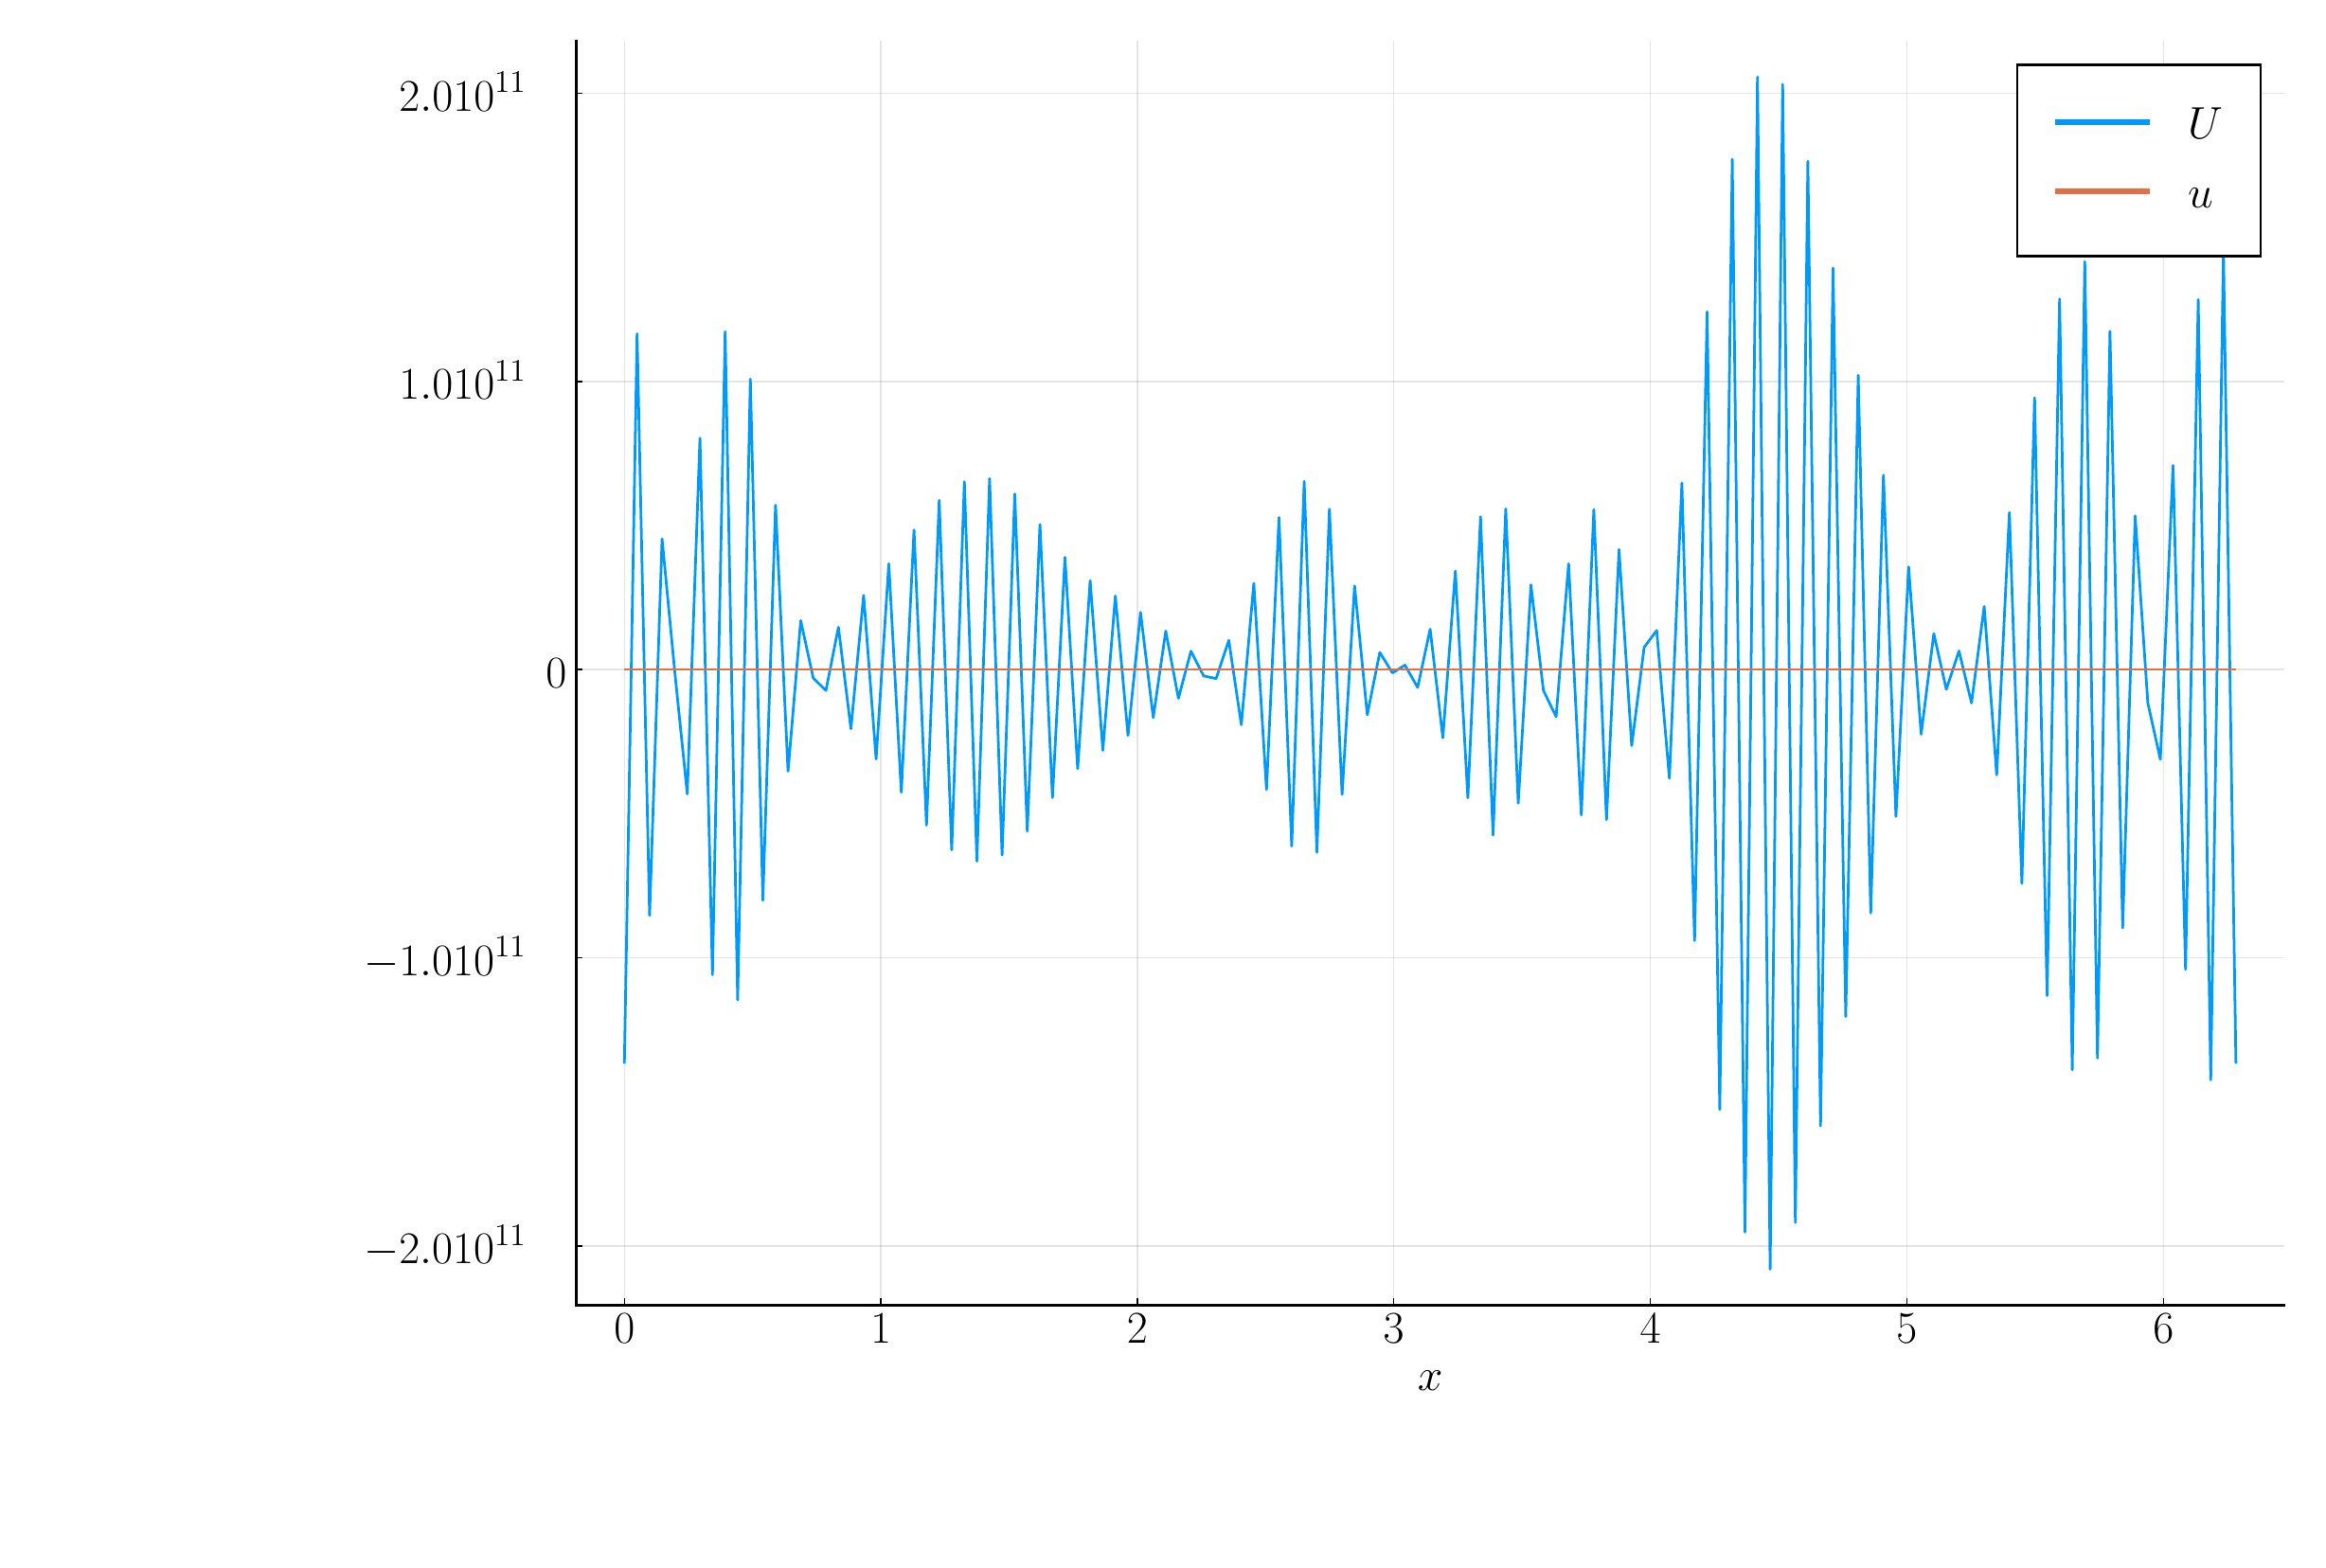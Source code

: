 \begingroup%
\makeatletter%
\begin{pgfpicture}%
\pgfpathrectangle{\pgfpointorigin}{\pgfqpoint{12.0in}{8.0in}}%
\pgfusepath{use as bounding box, clip}%
\begin{pgfscope}%
\pgfsetbuttcap%
\pgfsetmiterjoin%
\definecolor{currentfill}{rgb}{1.0,1.0,1.0}%
\pgfsetfillcolor{currentfill}%
\pgfsetlinewidth{0.0pt}%
\definecolor{currentstroke}{rgb}{1.0,1.0,1.0}%
\pgfsetstrokecolor{currentstroke}%
\pgfsetdash{}{0pt}%
\pgfpathmoveto{\pgfqpoint{0.0in}{0.0in}}%
\pgfpathlineto{\pgfqpoint{12.0in}{0.0in}}%
\pgfpathlineto{\pgfqpoint{12.0in}{8.0in}}%
\pgfpathlineto{\pgfqpoint{0.0in}{8.0in}}%
\pgfpathclose%
\pgfusepath{fill}%
\end{pgfscope}%
\begin{pgfscope}%
\pgfsetbuttcap%
\pgfsetmiterjoin%
\definecolor{currentfill}{rgb}{1.0,1.0,1.0}%
\pgfsetfillcolor{currentfill}%
\pgfsetlinewidth{0.0pt}%
\definecolor{currentstroke}{rgb}{0.0,0.0,0.0}%
\pgfsetstrokecolor{currentstroke}%
\pgfsetstrokeopacity{0.0}%
\pgfsetdash{}{0pt}%
\pgfpathmoveto{\pgfqpoint{2.903in}{1.247in}}%
\pgfpathlineto{\pgfqpoint{11.921in}{1.247in}}%
\pgfpathlineto{\pgfqpoint{11.921in}{7.921in}}%
\pgfpathlineto{\pgfqpoint{2.903in}{7.921in}}%
\pgfpathclose%
\pgfusepath{fill}%
\end{pgfscope}%
\begin{pgfscope}%
\pgfpathrectangle{\pgfqpoint{2.903in}{1.247in}}{\pgfqpoint{9.018in}{6.674in}}%
\pgfusepath{clip}%
\pgfsetrectcap%
\pgfsetroundjoin%
\pgfsetlinewidth{0.502pt}%
\definecolor{currentstroke}{rgb}{0.0,0.0,0.0}%
\pgfsetstrokecolor{currentstroke}%
\pgfsetstrokeopacity{0.1}%
\pgfsetdash{}{0pt}%
\pgfpathmoveto{\pgfqpoint{3.158in}{1.247in}}%
\pgfpathlineto{\pgfqpoint{3.158in}{7.921in}}%
\pgfusepath{stroke}%
\end{pgfscope}%
\begin{pgfscope}%
\pgfsetbuttcap%
\pgfsetroundjoin%
\definecolor{currentfill}{rgb}{0.0,0.0,0.0}%
\pgfsetfillcolor{currentfill}%
\pgfsetlinewidth{0.502pt}%
\definecolor{currentstroke}{rgb}{0.0,0.0,0.0}%
\pgfsetstrokecolor{currentstroke}%
\pgfsetdash{}{0pt}%
\pgfsys@defobject{currentmarker}{\pgfqpoint{0.0in}{0.0in}}{\pgfqpoint{0.0in}{0.035in}}{%
\pgfpathmoveto{\pgfqpoint{0.0in}{0.0in}}%
\pgfpathlineto{\pgfqpoint{0.0in}{0.035in}}%
\pgfusepath{stroke,fill}%
}%
\begin{pgfscope}%
\pgfsys@transformshift{3.158in}{1.247in}%
\pgfsys@useobject{currentmarker}{}%
\end{pgfscope}%
\end{pgfscope}%
\begin{pgfscope}%
\definecolor{textcolor}{rgb}{0.0,0.0,0.0}%
\pgfsetstrokecolor{textcolor}%
\pgfsetfillcolor{textcolor}%
\pgftext[x=3.158in,y=1.198in,,top]{\color{textcolor}\sffamily\fontsize{18.0}{21.6}\selectfont $\displaystyle 0$}%
\end{pgfscope}%
\begin{pgfscope}%
\pgfpathrectangle{\pgfqpoint{2.903in}{1.247in}}{\pgfqpoint{9.018in}{6.674in}}%
\pgfusepath{clip}%
\pgfsetrectcap%
\pgfsetroundjoin%
\pgfsetlinewidth{0.502pt}%
\definecolor{currentstroke}{rgb}{0.0,0.0,0.0}%
\pgfsetstrokecolor{currentstroke}%
\pgfsetstrokeopacity{0.1}%
\pgfsetdash{}{0pt}%
\pgfpathmoveto{\pgfqpoint{4.512in}{1.247in}}%
\pgfpathlineto{\pgfqpoint{4.512in}{7.921in}}%
\pgfusepath{stroke}%
\end{pgfscope}%
\begin{pgfscope}%
\pgfsetbuttcap%
\pgfsetroundjoin%
\definecolor{currentfill}{rgb}{0.0,0.0,0.0}%
\pgfsetfillcolor{currentfill}%
\pgfsetlinewidth{0.502pt}%
\definecolor{currentstroke}{rgb}{0.0,0.0,0.0}%
\pgfsetstrokecolor{currentstroke}%
\pgfsetdash{}{0pt}%
\pgfsys@defobject{currentmarker}{\pgfqpoint{0.0in}{0.0in}}{\pgfqpoint{0.0in}{0.035in}}{%
\pgfpathmoveto{\pgfqpoint{0.0in}{0.0in}}%
\pgfpathlineto{\pgfqpoint{0.0in}{0.035in}}%
\pgfusepath{stroke,fill}%
}%
\begin{pgfscope}%
\pgfsys@transformshift{4.512in}{1.247in}%
\pgfsys@useobject{currentmarker}{}%
\end{pgfscope}%
\end{pgfscope}%
\begin{pgfscope}%
\definecolor{textcolor}{rgb}{0.0,0.0,0.0}%
\pgfsetstrokecolor{textcolor}%
\pgfsetfillcolor{textcolor}%
\pgftext[x=4.512in,y=1.198in,,top]{\color{textcolor}\sffamily\fontsize{18.0}{21.6}\selectfont $\displaystyle 1$}%
\end{pgfscope}%
\begin{pgfscope}%
\pgfpathrectangle{\pgfqpoint{2.903in}{1.247in}}{\pgfqpoint{9.018in}{6.674in}}%
\pgfusepath{clip}%
\pgfsetrectcap%
\pgfsetroundjoin%
\pgfsetlinewidth{0.502pt}%
\definecolor{currentstroke}{rgb}{0.0,0.0,0.0}%
\pgfsetstrokecolor{currentstroke}%
\pgfsetstrokeopacity{0.1}%
\pgfsetdash{}{0pt}%
\pgfpathmoveto{\pgfqpoint{5.866in}{1.247in}}%
\pgfpathlineto{\pgfqpoint{5.866in}{7.921in}}%
\pgfusepath{stroke}%
\end{pgfscope}%
\begin{pgfscope}%
\pgfsetbuttcap%
\pgfsetroundjoin%
\definecolor{currentfill}{rgb}{0.0,0.0,0.0}%
\pgfsetfillcolor{currentfill}%
\pgfsetlinewidth{0.502pt}%
\definecolor{currentstroke}{rgb}{0.0,0.0,0.0}%
\pgfsetstrokecolor{currentstroke}%
\pgfsetdash{}{0pt}%
\pgfsys@defobject{currentmarker}{\pgfqpoint{0.0in}{0.0in}}{\pgfqpoint{0.0in}{0.035in}}{%
\pgfpathmoveto{\pgfqpoint{0.0in}{0.0in}}%
\pgfpathlineto{\pgfqpoint{0.0in}{0.035in}}%
\pgfusepath{stroke,fill}%
}%
\begin{pgfscope}%
\pgfsys@transformshift{5.866in}{1.247in}%
\pgfsys@useobject{currentmarker}{}%
\end{pgfscope}%
\end{pgfscope}%
\begin{pgfscope}%
\definecolor{textcolor}{rgb}{0.0,0.0,0.0}%
\pgfsetstrokecolor{textcolor}%
\pgfsetfillcolor{textcolor}%
\pgftext[x=5.866in,y=1.198in,,top]{\color{textcolor}\sffamily\fontsize{18.0}{21.6}\selectfont $\displaystyle 2$}%
\end{pgfscope}%
\begin{pgfscope}%
\pgfpathrectangle{\pgfqpoint{2.903in}{1.247in}}{\pgfqpoint{9.018in}{6.674in}}%
\pgfusepath{clip}%
\pgfsetrectcap%
\pgfsetroundjoin%
\pgfsetlinewidth{0.502pt}%
\definecolor{currentstroke}{rgb}{0.0,0.0,0.0}%
\pgfsetstrokecolor{currentstroke}%
\pgfsetstrokeopacity{0.1}%
\pgfsetdash{}{0pt}%
\pgfpathmoveto{\pgfqpoint{7.22in}{1.247in}}%
\pgfpathlineto{\pgfqpoint{7.22in}{7.921in}}%
\pgfusepath{stroke}%
\end{pgfscope}%
\begin{pgfscope}%
\pgfsetbuttcap%
\pgfsetroundjoin%
\definecolor{currentfill}{rgb}{0.0,0.0,0.0}%
\pgfsetfillcolor{currentfill}%
\pgfsetlinewidth{0.502pt}%
\definecolor{currentstroke}{rgb}{0.0,0.0,0.0}%
\pgfsetstrokecolor{currentstroke}%
\pgfsetdash{}{0pt}%
\pgfsys@defobject{currentmarker}{\pgfqpoint{0.0in}{0.0in}}{\pgfqpoint{0.0in}{0.035in}}{%
\pgfpathmoveto{\pgfqpoint{0.0in}{0.0in}}%
\pgfpathlineto{\pgfqpoint{0.0in}{0.035in}}%
\pgfusepath{stroke,fill}%
}%
\begin{pgfscope}%
\pgfsys@transformshift{7.22in}{1.247in}%
\pgfsys@useobject{currentmarker}{}%
\end{pgfscope}%
\end{pgfscope}%
\begin{pgfscope}%
\definecolor{textcolor}{rgb}{0.0,0.0,0.0}%
\pgfsetstrokecolor{textcolor}%
\pgfsetfillcolor{textcolor}%
\pgftext[x=7.22in,y=1.198in,,top]{\color{textcolor}\sffamily\fontsize{18.0}{21.6}\selectfont $\displaystyle 3$}%
\end{pgfscope}%
\begin{pgfscope}%
\pgfpathrectangle{\pgfqpoint{2.903in}{1.247in}}{\pgfqpoint{9.018in}{6.674in}}%
\pgfusepath{clip}%
\pgfsetrectcap%
\pgfsetroundjoin%
\pgfsetlinewidth{0.502pt}%
\definecolor{currentstroke}{rgb}{0.0,0.0,0.0}%
\pgfsetstrokecolor{currentstroke}%
\pgfsetstrokeopacity{0.1}%
\pgfsetdash{}{0pt}%
\pgfpathmoveto{\pgfqpoint{8.574in}{1.247in}}%
\pgfpathlineto{\pgfqpoint{8.574in}{7.921in}}%
\pgfusepath{stroke}%
\end{pgfscope}%
\begin{pgfscope}%
\pgfsetbuttcap%
\pgfsetroundjoin%
\definecolor{currentfill}{rgb}{0.0,0.0,0.0}%
\pgfsetfillcolor{currentfill}%
\pgfsetlinewidth{0.502pt}%
\definecolor{currentstroke}{rgb}{0.0,0.0,0.0}%
\pgfsetstrokecolor{currentstroke}%
\pgfsetdash{}{0pt}%
\pgfsys@defobject{currentmarker}{\pgfqpoint{0.0in}{0.0in}}{\pgfqpoint{0.0in}{0.035in}}{%
\pgfpathmoveto{\pgfqpoint{0.0in}{0.0in}}%
\pgfpathlineto{\pgfqpoint{0.0in}{0.035in}}%
\pgfusepath{stroke,fill}%
}%
\begin{pgfscope}%
\pgfsys@transformshift{8.574in}{1.247in}%
\pgfsys@useobject{currentmarker}{}%
\end{pgfscope}%
\end{pgfscope}%
\begin{pgfscope}%
\definecolor{textcolor}{rgb}{0.0,0.0,0.0}%
\pgfsetstrokecolor{textcolor}%
\pgfsetfillcolor{textcolor}%
\pgftext[x=8.574in,y=1.198in,,top]{\color{textcolor}\sffamily\fontsize{18.0}{21.6}\selectfont $\displaystyle 4$}%
\end{pgfscope}%
\begin{pgfscope}%
\pgfpathrectangle{\pgfqpoint{2.903in}{1.247in}}{\pgfqpoint{9.018in}{6.674in}}%
\pgfusepath{clip}%
\pgfsetrectcap%
\pgfsetroundjoin%
\pgfsetlinewidth{0.502pt}%
\definecolor{currentstroke}{rgb}{0.0,0.0,0.0}%
\pgfsetstrokecolor{currentstroke}%
\pgfsetstrokeopacity{0.1}%
\pgfsetdash{}{0pt}%
\pgfpathmoveto{\pgfqpoint{9.928in}{1.247in}}%
\pgfpathlineto{\pgfqpoint{9.928in}{7.921in}}%
\pgfusepath{stroke}%
\end{pgfscope}%
\begin{pgfscope}%
\pgfsetbuttcap%
\pgfsetroundjoin%
\definecolor{currentfill}{rgb}{0.0,0.0,0.0}%
\pgfsetfillcolor{currentfill}%
\pgfsetlinewidth{0.502pt}%
\definecolor{currentstroke}{rgb}{0.0,0.0,0.0}%
\pgfsetstrokecolor{currentstroke}%
\pgfsetdash{}{0pt}%
\pgfsys@defobject{currentmarker}{\pgfqpoint{0.0in}{0.0in}}{\pgfqpoint{0.0in}{0.035in}}{%
\pgfpathmoveto{\pgfqpoint{0.0in}{0.0in}}%
\pgfpathlineto{\pgfqpoint{0.0in}{0.035in}}%
\pgfusepath{stroke,fill}%
}%
\begin{pgfscope}%
\pgfsys@transformshift{9.928in}{1.247in}%
\pgfsys@useobject{currentmarker}{}%
\end{pgfscope}%
\end{pgfscope}%
\begin{pgfscope}%
\definecolor{textcolor}{rgb}{0.0,0.0,0.0}%
\pgfsetstrokecolor{textcolor}%
\pgfsetfillcolor{textcolor}%
\pgftext[x=9.928in,y=1.198in,,top]{\color{textcolor}\sffamily\fontsize{18.0}{21.6}\selectfont $\displaystyle 5$}%
\end{pgfscope}%
\begin{pgfscope}%
\pgfpathrectangle{\pgfqpoint{2.903in}{1.247in}}{\pgfqpoint{9.018in}{6.674in}}%
\pgfusepath{clip}%
\pgfsetrectcap%
\pgfsetroundjoin%
\pgfsetlinewidth{0.502pt}%
\definecolor{currentstroke}{rgb}{0.0,0.0,0.0}%
\pgfsetstrokecolor{currentstroke}%
\pgfsetstrokeopacity{0.1}%
\pgfsetdash{}{0pt}%
\pgfpathmoveto{\pgfqpoint{11.283in}{1.247in}}%
\pgfpathlineto{\pgfqpoint{11.283in}{7.921in}}%
\pgfusepath{stroke}%
\end{pgfscope}%
\begin{pgfscope}%
\pgfsetbuttcap%
\pgfsetroundjoin%
\definecolor{currentfill}{rgb}{0.0,0.0,0.0}%
\pgfsetfillcolor{currentfill}%
\pgfsetlinewidth{0.502pt}%
\definecolor{currentstroke}{rgb}{0.0,0.0,0.0}%
\pgfsetstrokecolor{currentstroke}%
\pgfsetdash{}{0pt}%
\pgfsys@defobject{currentmarker}{\pgfqpoint{0.0in}{0.0in}}{\pgfqpoint{0.0in}{0.035in}}{%
\pgfpathmoveto{\pgfqpoint{0.0in}{0.0in}}%
\pgfpathlineto{\pgfqpoint{0.0in}{0.035in}}%
\pgfusepath{stroke,fill}%
}%
\begin{pgfscope}%
\pgfsys@transformshift{11.283in}{1.247in}%
\pgfsys@useobject{currentmarker}{}%
\end{pgfscope}%
\end{pgfscope}%
\begin{pgfscope}%
\definecolor{textcolor}{rgb}{0.0,0.0,0.0}%
\pgfsetstrokecolor{textcolor}%
\pgfsetfillcolor{textcolor}%
\pgftext[x=11.283in,y=1.198in,,top]{\color{textcolor}\sffamily\fontsize{18.0}{21.6}\selectfont $\displaystyle 6$}%
\end{pgfscope}%
\begin{pgfscope}%
\definecolor{textcolor}{rgb}{0.0,0.0,0.0}%
\pgfsetstrokecolor{textcolor}%
\pgfsetfillcolor{textcolor}%
\pgftext[x=7.412in,y=0.901in,,top]{\color{textcolor}\sffamily\fontsize{18.0}{21.6}\selectfont $\displaystyle x$}%
\end{pgfscope}%
\begin{pgfscope}%
\pgfpathrectangle{\pgfqpoint{2.903in}{1.247in}}{\pgfqpoint{9.018in}{6.674in}}%
\pgfusepath{clip}%
\pgfsetrectcap%
\pgfsetroundjoin%
\pgfsetlinewidth{0.502pt}%
\definecolor{currentstroke}{rgb}{0.0,0.0,0.0}%
\pgfsetstrokecolor{currentstroke}%
\pgfsetstrokeopacity{0.1}%
\pgfsetdash{}{0pt}%
\pgfpathmoveto{\pgfqpoint{2.903in}{1.559in}}%
\pgfpathlineto{\pgfqpoint{11.921in}{1.559in}}%
\pgfusepath{stroke}%
\end{pgfscope}%
\begin{pgfscope}%
\pgfsetbuttcap%
\pgfsetroundjoin%
\definecolor{currentfill}{rgb}{0.0,0.0,0.0}%
\pgfsetfillcolor{currentfill}%
\pgfsetlinewidth{0.502pt}%
\definecolor{currentstroke}{rgb}{0.0,0.0,0.0}%
\pgfsetstrokecolor{currentstroke}%
\pgfsetdash{}{0pt}%
\pgfsys@defobject{currentmarker}{\pgfqpoint{0.0in}{0.0in}}{\pgfqpoint{0.035in}{0.0in}}{%
\pgfpathmoveto{\pgfqpoint{0.0in}{0.0in}}%
\pgfpathlineto{\pgfqpoint{0.035in}{0.0in}}%
\pgfusepath{stroke,fill}%
}%
\begin{pgfscope}%
\pgfsys@transformshift{2.903in}{1.559in}%
\pgfsys@useobject{currentmarker}{}%
\end{pgfscope}%
\end{pgfscope}%
\begin{pgfscope}%
\definecolor{textcolor}{rgb}{0.0,0.0,0.0}%
\pgfsetstrokecolor{textcolor}%
\pgfsetfillcolor{textcolor}%
\pgftext[x=1.782in, y=1.464in, left, base]{\color{textcolor}\sffamily\fontsize{18.0}{21.6}\selectfont $\displaystyle -2.0×10^{11}$}%
\end{pgfscope}%
\begin{pgfscope}%
\pgfpathrectangle{\pgfqpoint{2.903in}{1.247in}}{\pgfqpoint{9.018in}{6.674in}}%
\pgfusepath{clip}%
\pgfsetrectcap%
\pgfsetroundjoin%
\pgfsetlinewidth{0.502pt}%
\definecolor{currentstroke}{rgb}{0.0,0.0,0.0}%
\pgfsetstrokecolor{currentstroke}%
\pgfsetstrokeopacity{0.1}%
\pgfsetdash{}{0pt}%
\pgfpathmoveto{\pgfqpoint{2.903in}{3.081in}}%
\pgfpathlineto{\pgfqpoint{11.921in}{3.081in}}%
\pgfusepath{stroke}%
\end{pgfscope}%
\begin{pgfscope}%
\pgfsetbuttcap%
\pgfsetroundjoin%
\definecolor{currentfill}{rgb}{0.0,0.0,0.0}%
\pgfsetfillcolor{currentfill}%
\pgfsetlinewidth{0.502pt}%
\definecolor{currentstroke}{rgb}{0.0,0.0,0.0}%
\pgfsetstrokecolor{currentstroke}%
\pgfsetdash{}{0pt}%
\pgfsys@defobject{currentmarker}{\pgfqpoint{0.0in}{0.0in}}{\pgfqpoint{0.035in}{0.0in}}{%
\pgfpathmoveto{\pgfqpoint{0.0in}{0.0in}}%
\pgfpathlineto{\pgfqpoint{0.035in}{0.0in}}%
\pgfusepath{stroke,fill}%
}%
\begin{pgfscope}%
\pgfsys@transformshift{2.903in}{3.081in}%
\pgfsys@useobject{currentmarker}{}%
\end{pgfscope}%
\end{pgfscope}%
\begin{pgfscope}%
\definecolor{textcolor}{rgb}{0.0,0.0,0.0}%
\pgfsetstrokecolor{textcolor}%
\pgfsetfillcolor{textcolor}%
\pgftext[x=1.782in, y=2.986in, left, base]{\color{textcolor}\sffamily\fontsize{18.0}{21.6}\selectfont $\displaystyle -1.0×10^{11}$}%
\end{pgfscope}%
\begin{pgfscope}%
\pgfpathrectangle{\pgfqpoint{2.903in}{1.247in}}{\pgfqpoint{9.018in}{6.674in}}%
\pgfusepath{clip}%
\pgfsetrectcap%
\pgfsetroundjoin%
\pgfsetlinewidth{0.502pt}%
\definecolor{currentstroke}{rgb}{0.0,0.0,0.0}%
\pgfsetstrokecolor{currentstroke}%
\pgfsetstrokeopacity{0.1}%
\pgfsetdash{}{0pt}%
\pgfpathmoveto{\pgfqpoint{2.903in}{4.603in}}%
\pgfpathlineto{\pgfqpoint{11.921in}{4.603in}}%
\pgfusepath{stroke}%
\end{pgfscope}%
\begin{pgfscope}%
\pgfsetbuttcap%
\pgfsetroundjoin%
\definecolor{currentfill}{rgb}{0.0,0.0,0.0}%
\pgfsetfillcolor{currentfill}%
\pgfsetlinewidth{0.502pt}%
\definecolor{currentstroke}{rgb}{0.0,0.0,0.0}%
\pgfsetstrokecolor{currentstroke}%
\pgfsetdash{}{0pt}%
\pgfsys@defobject{currentmarker}{\pgfqpoint{0.0in}{0.0in}}{\pgfqpoint{0.035in}{0.0in}}{%
\pgfpathmoveto{\pgfqpoint{0.0in}{0.0in}}%
\pgfpathlineto{\pgfqpoint{0.035in}{0.0in}}%
\pgfusepath{stroke,fill}%
}%
\begin{pgfscope}%
\pgfsys@transformshift{2.903in}{4.603in}%
\pgfsys@useobject{currentmarker}{}%
\end{pgfscope}%
\end{pgfscope}%
\begin{pgfscope}%
\definecolor{textcolor}{rgb}{0.0,0.0,0.0}%
\pgfsetstrokecolor{textcolor}%
\pgfsetfillcolor{textcolor}%
\pgftext[x=2.744in, y=4.508in, left, base]{\color{textcolor}\sffamily\fontsize{18.0}{21.6}\selectfont $\displaystyle 0$}%
\end{pgfscope}%
\begin{pgfscope}%
\pgfpathrectangle{\pgfqpoint{2.903in}{1.247in}}{\pgfqpoint{9.018in}{6.674in}}%
\pgfusepath{clip}%
\pgfsetrectcap%
\pgfsetroundjoin%
\pgfsetlinewidth{0.502pt}%
\definecolor{currentstroke}{rgb}{0.0,0.0,0.0}%
\pgfsetstrokecolor{currentstroke}%
\pgfsetstrokeopacity{0.1}%
\pgfsetdash{}{0pt}%
\pgfpathmoveto{\pgfqpoint{2.903in}{6.124in}}%
\pgfpathlineto{\pgfqpoint{11.921in}{6.124in}}%
\pgfusepath{stroke}%
\end{pgfscope}%
\begin{pgfscope}%
\pgfsetbuttcap%
\pgfsetroundjoin%
\definecolor{currentfill}{rgb}{0.0,0.0,0.0}%
\pgfsetfillcolor{currentfill}%
\pgfsetlinewidth{0.502pt}%
\definecolor{currentstroke}{rgb}{0.0,0.0,0.0}%
\pgfsetstrokecolor{currentstroke}%
\pgfsetdash{}{0pt}%
\pgfsys@defobject{currentmarker}{\pgfqpoint{0.0in}{0.0in}}{\pgfqpoint{0.035in}{0.0in}}{%
\pgfpathmoveto{\pgfqpoint{0.0in}{0.0in}}%
\pgfpathlineto{\pgfqpoint{0.035in}{0.0in}}%
\pgfusepath{stroke,fill}%
}%
\begin{pgfscope}%
\pgfsys@transformshift{2.903in}{6.124in}%
\pgfsys@useobject{currentmarker}{}%
\end{pgfscope}%
\end{pgfscope}%
\begin{pgfscope}%
\definecolor{textcolor}{rgb}{0.0,0.0,0.0}%
\pgfsetstrokecolor{textcolor}%
\pgfsetfillcolor{textcolor}%
\pgftext[x=1.969in, y=6.029in, left, base]{\color{textcolor}\sffamily\fontsize{18.0}{21.6}\selectfont $\displaystyle 1.0×10^{11}$}%
\end{pgfscope}%
\begin{pgfscope}%
\pgfpathrectangle{\pgfqpoint{2.903in}{1.247in}}{\pgfqpoint{9.018in}{6.674in}}%
\pgfusepath{clip}%
\pgfsetrectcap%
\pgfsetroundjoin%
\pgfsetlinewidth{0.502pt}%
\definecolor{currentstroke}{rgb}{0.0,0.0,0.0}%
\pgfsetstrokecolor{currentstroke}%
\pgfsetstrokeopacity{0.1}%
\pgfsetdash{}{0pt}%
\pgfpathmoveto{\pgfqpoint{2.903in}{7.646in}}%
\pgfpathlineto{\pgfqpoint{11.921in}{7.646in}}%
\pgfusepath{stroke}%
\end{pgfscope}%
\begin{pgfscope}%
\pgfsetbuttcap%
\pgfsetroundjoin%
\definecolor{currentfill}{rgb}{0.0,0.0,0.0}%
\pgfsetfillcolor{currentfill}%
\pgfsetlinewidth{0.502pt}%
\definecolor{currentstroke}{rgb}{0.0,0.0,0.0}%
\pgfsetstrokecolor{currentstroke}%
\pgfsetdash{}{0pt}%
\pgfsys@defobject{currentmarker}{\pgfqpoint{0.0in}{0.0in}}{\pgfqpoint{0.035in}{0.0in}}{%
\pgfpathmoveto{\pgfqpoint{0.0in}{0.0in}}%
\pgfpathlineto{\pgfqpoint{0.035in}{0.0in}}%
\pgfusepath{stroke,fill}%
}%
\begin{pgfscope}%
\pgfsys@transformshift{2.903in}{7.646in}%
\pgfsys@useobject{currentmarker}{}%
\end{pgfscope}%
\end{pgfscope}%
\begin{pgfscope}%
\definecolor{textcolor}{rgb}{0.0,0.0,0.0}%
\pgfsetstrokecolor{textcolor}%
\pgfsetfillcolor{textcolor}%
\pgftext[x=1.969in, y=7.551in, left, base]{\color{textcolor}\sffamily\fontsize{18.0}{21.6}\selectfont $\displaystyle 2.0×10^{11}$}%
\end{pgfscope}%
\begin{pgfscope}%
\pgfpathrectangle{\pgfqpoint{2.903in}{1.247in}}{\pgfqpoint{9.018in}{6.674in}}%
\pgfusepath{clip}%
\pgfsetbuttcap%
\pgfsetroundjoin%
\pgfsetlinewidth{1.004pt}%
\definecolor{currentstroke}{rgb}{0.0,0.606,0.979}%
\pgfsetstrokecolor{currentstroke}%
\pgfsetdash{}{0pt}%
\pgfpathmoveto{\pgfqpoint{3.158in}{2.522in}}%
\pgfpathlineto{\pgfqpoint{3.225in}{6.376in}}%
\pgfpathlineto{\pgfqpoint{3.291in}{3.304in}}%
\pgfpathlineto{\pgfqpoint{3.357in}{5.293in}}%
\pgfpathlineto{\pgfqpoint{3.424in}{4.592in}}%
\pgfpathlineto{\pgfqpoint{3.49in}{3.946in}}%
\pgfpathlineto{\pgfqpoint{3.557in}{5.825in}}%
\pgfpathlineto{\pgfqpoint{3.623in}{2.991in}}%
\pgfpathlineto{\pgfqpoint{3.69in}{6.387in}}%
\pgfpathlineto{\pgfqpoint{3.756in}{2.858in}}%
\pgfpathlineto{\pgfqpoint{3.823in}{6.137in}}%
\pgfpathlineto{\pgfqpoint{3.889in}{3.383in}}%
\pgfpathlineto{\pgfqpoint{3.956in}{5.471in}}%
\pgfpathlineto{\pgfqpoint{4.022in}{4.066in}}%
\pgfpathlineto{\pgfqpoint{4.089in}{4.861in}}%
\pgfpathlineto{\pgfqpoint{4.155in}{4.558in}}%
\pgfpathlineto{\pgfqpoint{4.222in}{4.492in}}%
\pgfpathlineto{\pgfqpoint{4.288in}{4.826in}}%
\pgfpathlineto{\pgfqpoint{4.354in}{4.29in}}%
\pgfpathlineto{\pgfqpoint{4.421in}{4.995in}}%
\pgfpathlineto{\pgfqpoint{4.487in}{4.13in}}%
\pgfpathlineto{\pgfqpoint{4.554in}{5.161in}}%
\pgfpathlineto{\pgfqpoint{4.62in}{3.954in}}%
\pgfpathlineto{\pgfqpoint{4.687in}{5.34in}}%
\pgfpathlineto{\pgfqpoint{4.753in}{3.781in}}%
\pgfpathlineto{\pgfqpoint{4.82in}{5.497in}}%
\pgfpathlineto{\pgfqpoint{4.886in}{3.65in}}%
\pgfpathlineto{\pgfqpoint{4.953in}{5.595in}}%
\pgfpathlineto{\pgfqpoint{5.019in}{3.591in}}%
\pgfpathlineto{\pgfqpoint{5.086in}{5.611in}}%
\pgfpathlineto{\pgfqpoint{5.152in}{3.623in}}%
\pgfpathlineto{\pgfqpoint{5.219in}{5.53in}}%
\pgfpathlineto{\pgfqpoint{5.285in}{3.749in}}%
\pgfpathlineto{\pgfqpoint{5.352in}{5.369in}}%
\pgfpathlineto{\pgfqpoint{5.418in}{3.926in}}%
\pgfpathlineto{\pgfqpoint{5.484in}{5.196in}}%
\pgfpathlineto{\pgfqpoint{5.551in}{4.079in}}%
\pgfpathlineto{\pgfqpoint{5.617in}{5.072in}}%
\pgfpathlineto{\pgfqpoint{5.684in}{4.176in}}%
\pgfpathlineto{\pgfqpoint{5.75in}{4.991in}}%
\pgfpathlineto{\pgfqpoint{5.817in}{4.255in}}%
\pgfpathlineto{\pgfqpoint{5.883in}{4.905in}}%
\pgfpathlineto{\pgfqpoint{5.95in}{4.349in}}%
\pgfpathlineto{\pgfqpoint{6.016in}{4.806in}}%
\pgfpathlineto{\pgfqpoint{6.083in}{4.451in}}%
\pgfpathlineto{\pgfqpoint{6.149in}{4.7in}}%
\pgfpathlineto{\pgfqpoint{6.216in}{4.569in}}%
\pgfpathlineto{\pgfqpoint{6.282in}{4.555in}}%
\pgfpathlineto{\pgfqpoint{6.349in}{4.757in}}%
\pgfpathlineto{\pgfqpoint{6.415in}{4.311in}}%
\pgfpathlineto{\pgfqpoint{6.481in}{5.058in}}%
\pgfpathlineto{\pgfqpoint{6.548in}{3.969in}}%
\pgfpathlineto{\pgfqpoint{6.614in}{5.406in}}%
\pgfpathlineto{\pgfqpoint{6.681in}{3.67in}}%
\pgfpathlineto{\pgfqpoint{6.747in}{5.596in}}%
\pgfpathlineto{\pgfqpoint{6.814in}{3.637in}}%
\pgfpathlineto{\pgfqpoint{6.88in}{5.45in}}%
\pgfpathlineto{\pgfqpoint{6.947in}{3.943in}}%
\pgfpathlineto{\pgfqpoint{7.013in}{5.044in}}%
\pgfpathlineto{\pgfqpoint{7.08in}{4.364in}}%
\pgfpathlineto{\pgfqpoint{7.146in}{4.693in}}%
\pgfpathlineto{\pgfqpoint{7.213in}{4.585in}}%
\pgfpathlineto{\pgfqpoint{7.279in}{4.626in}}%
\pgfpathlineto{\pgfqpoint{7.346in}{4.508in}}%
\pgfpathlineto{\pgfqpoint{7.412in}{4.816in}}%
\pgfpathlineto{\pgfqpoint{7.479in}{4.242in}}%
\pgfpathlineto{\pgfqpoint{7.545in}{5.123in}}%
\pgfpathlineto{\pgfqpoint{7.611in}{3.925in}}%
\pgfpathlineto{\pgfqpoint{7.678in}{5.409in}}%
\pgfpathlineto{\pgfqpoint{7.744in}{3.728in}}%
\pgfpathlineto{\pgfqpoint{7.811in}{5.451in}}%
\pgfpathlineto{\pgfqpoint{7.877in}{3.897in}}%
\pgfpathlineto{\pgfqpoint{7.944in}{5.05in}}%
\pgfpathlineto{\pgfqpoint{8.01in}{4.492in}}%
\pgfpathlineto{\pgfqpoint{8.077in}{4.354in}}%
\pgfpathlineto{\pgfqpoint{8.143in}{5.162in}}%
\pgfpathlineto{\pgfqpoint{8.21in}{3.834in}}%
\pgfpathlineto{\pgfqpoint{8.276in}{5.447in}}%
\pgfpathlineto{\pgfqpoint{8.343in}{3.81in}}%
\pgfpathlineto{\pgfqpoint{8.409in}{5.237in}}%
\pgfpathlineto{\pgfqpoint{8.476in}{4.201in}}%
\pgfpathlineto{\pgfqpoint{8.542in}{4.721in}}%
\pgfpathlineto{\pgfqpoint{8.608in}{4.809in}}%
\pgfpathlineto{\pgfqpoint{8.675in}{4.028in}}%
\pgfpathlineto{\pgfqpoint{8.741in}{5.588in}}%
\pgfpathlineto{\pgfqpoint{8.808in}{3.171in}}%
\pgfpathlineto{\pgfqpoint{8.874in}{6.492in}}%
\pgfpathlineto{\pgfqpoint{8.941in}{2.279in}}%
\pgfpathlineto{\pgfqpoint{9.007in}{7.298in}}%
\pgfpathlineto{\pgfqpoint{9.074in}{1.632in}}%
\pgfpathlineto{\pgfqpoint{9.14in}{7.732in}}%
\pgfpathlineto{\pgfqpoint{9.207in}{1.436in}}%
\pgfpathlineto{\pgfqpoint{9.273in}{7.693in}}%
\pgfpathlineto{\pgfqpoint{9.34in}{1.682in}}%
\pgfpathlineto{\pgfqpoint{9.406in}{7.287in}}%
\pgfpathlineto{\pgfqpoint{9.473in}{2.193in}}%
\pgfpathlineto{\pgfqpoint{9.539in}{6.723in}}%
\pgfpathlineto{\pgfqpoint{9.606in}{2.77in}}%
\pgfpathlineto{\pgfqpoint{9.672in}{6.157in}}%
\pgfpathlineto{\pgfqpoint{9.738in}{3.317in}}%
\pgfpathlineto{\pgfqpoint{9.805in}{5.629in}}%
\pgfpathlineto{\pgfqpoint{9.871in}{3.827in}}%
\pgfpathlineto{\pgfqpoint{9.938in}{5.145in}}%
\pgfpathlineto{\pgfqpoint{10.004in}{4.261in}}%
\pgfpathlineto{\pgfqpoint{10.071in}{4.792in}}%
\pgfpathlineto{\pgfqpoint{10.137in}{4.498in}}%
\pgfpathlineto{\pgfqpoint{10.204in}{4.701in}}%
\pgfpathlineto{\pgfqpoint{10.27in}{4.426in}}%
\pgfpathlineto{\pgfqpoint{10.337in}{4.936in}}%
\pgfpathlineto{\pgfqpoint{10.403in}{4.046in}}%
\pgfpathlineto{\pgfqpoint{10.47in}{5.432in}}%
\pgfpathlineto{\pgfqpoint{10.536in}{3.473in}}%
\pgfpathlineto{\pgfqpoint{10.603in}{6.038in}}%
\pgfpathlineto{\pgfqpoint{10.669in}{2.881in}}%
\pgfpathlineto{\pgfqpoint{10.735in}{6.56in}}%
\pgfpathlineto{\pgfqpoint{10.802in}{2.489in}}%
\pgfpathlineto{\pgfqpoint{10.868in}{6.757in}}%
\pgfpathlineto{\pgfqpoint{10.935in}{2.551in}}%
\pgfpathlineto{\pgfqpoint{11.001in}{6.389in}}%
\pgfpathlineto{\pgfqpoint{11.068in}{3.238in}}%
\pgfpathlineto{\pgfqpoint{11.134in}{5.414in}}%
\pgfpathlineto{\pgfqpoint{11.201in}{4.425in}}%
\pgfpathlineto{\pgfqpoint{11.267in}{4.128in}}%
\pgfpathlineto{\pgfqpoint{11.334in}{5.681in}}%
\pgfpathlineto{\pgfqpoint{11.4in}{3.019in}}%
\pgfpathlineto{\pgfqpoint{11.467in}{6.556in}}%
\pgfpathlineto{\pgfqpoint{11.533in}{2.436in}}%
\pgfpathlineto{\pgfqpoint{11.6in}{6.814in}}%
\pgfpathlineto{\pgfqpoint{11.666in}{2.522in}}%
\pgfpathlineto{\pgfqpoint{11.666in}{2.522in}}%
\pgfusepath{stroke}%
\end{pgfscope}%
\begin{pgfscope}%
\pgfpathrectangle{\pgfqpoint{2.903in}{1.247in}}{\pgfqpoint{9.018in}{6.674in}}%
\pgfusepath{clip}%
\pgfsetbuttcap%
\pgfsetroundjoin%
\pgfsetlinewidth{1.004pt}%
\definecolor{currentstroke}{rgb}{0.889,0.436,0.278}%
\pgfsetstrokecolor{currentstroke}%
\pgfsetdash{}{0pt}%
\pgfpathmoveto{\pgfqpoint{3.158in}{4.603in}}%
\pgfpathlineto{\pgfqpoint{11.666in}{4.603in}}%
\pgfpathlineto{\pgfqpoint{11.666in}{4.603in}}%
\pgfusepath{stroke}%
\end{pgfscope}%
\begin{pgfscope}%
\pgfsetrectcap%
\pgfsetmiterjoin%
\pgfsetlinewidth{1.004pt}%
\definecolor{currentstroke}{rgb}{0.0,0.0,0.0}%
\pgfsetstrokecolor{currentstroke}%
\pgfsetdash{}{0pt}%
\pgfpathmoveto{\pgfqpoint{2.903in}{1.247in}}%
\pgfpathlineto{\pgfqpoint{2.903in}{7.921in}}%
\pgfusepath{stroke}%
\end{pgfscope}%
\begin{pgfscope}%
\pgfsetrectcap%
\pgfsetmiterjoin%
\pgfsetlinewidth{1.004pt}%
\definecolor{currentstroke}{rgb}{0.0,0.0,0.0}%
\pgfsetstrokecolor{currentstroke}%
\pgfsetdash{}{0pt}%
\pgfpathmoveto{\pgfqpoint{2.903in}{1.247in}}%
\pgfpathlineto{\pgfqpoint{11.921in}{1.247in}}%
\pgfusepath{stroke}%
\end{pgfscope}%
\begin{pgfscope}%
\pgfsetbuttcap%
\pgfsetmiterjoin%
\definecolor{currentfill}{rgb}{1.0,1.0,1.0}%
\pgfsetfillcolor{currentfill}%
\pgfsetlinewidth{1.004pt}%
\definecolor{currentstroke}{rgb}{0.0,0.0,0.0}%
\pgfsetstrokecolor{currentstroke}%
\pgfsetdash{}{0pt}%
\pgfpathmoveto{\pgfqpoint{10.512in}{6.787in}}%
\pgfpathlineto{\pgfqpoint{11.796in}{6.787in}}%
\pgfpathlineto{\pgfqpoint{11.796in}{7.796in}}%
\pgfpathlineto{\pgfqpoint{10.512in}{7.796in}}%
\pgfpathclose%
\pgfusepath{stroke,fill}%
\end{pgfscope}%
\begin{pgfscope}%
\pgfsetbuttcap%
\pgfsetmiterjoin%
\pgfsetlinewidth{2.258pt}%
\definecolor{currentstroke}{rgb}{0.0,0.606,0.979}%
\pgfsetstrokecolor{currentstroke}%
\pgfsetdash{}{0pt}%
\pgfpathmoveto{\pgfqpoint{10.712in}{7.494in}}%
\pgfpathlineto{\pgfqpoint{11.212in}{7.494in}}%
\pgfusepath{stroke}%
\end{pgfscope}%
\begin{pgfscope}%
\definecolor{textcolor}{rgb}{0.0,0.0,0.0}%
\pgfsetstrokecolor{textcolor}%
\pgfsetfillcolor{textcolor}%
\pgftext[x=11.412in,y=7.406in,left,base]{\color{textcolor}\sffamily\fontsize{18.0}{21.6}\selectfont $\displaystyle U$}%
\end{pgfscope}%
\begin{pgfscope}%
\pgfsetbuttcap%
\pgfsetmiterjoin%
\pgfsetlinewidth{2.258pt}%
\definecolor{currentstroke}{rgb}{0.889,0.436,0.278}%
\pgfsetstrokecolor{currentstroke}%
\pgfsetdash{}{0pt}%
\pgfpathmoveto{\pgfqpoint{10.712in}{7.127in}}%
\pgfpathlineto{\pgfqpoint{11.212in}{7.127in}}%
\pgfusepath{stroke}%
\end{pgfscope}%
\begin{pgfscope}%
\definecolor{textcolor}{rgb}{0.0,0.0,0.0}%
\pgfsetstrokecolor{textcolor}%
\pgfsetfillcolor{textcolor}%
\pgftext[x=11.412in,y=7.039in,left,base]{\color{textcolor}\sffamily\fontsize{18.0}{21.6}\selectfont $\displaystyle u$}%
\end{pgfscope}%
\end{pgfpicture}%
\makeatother%
\endgroup%
